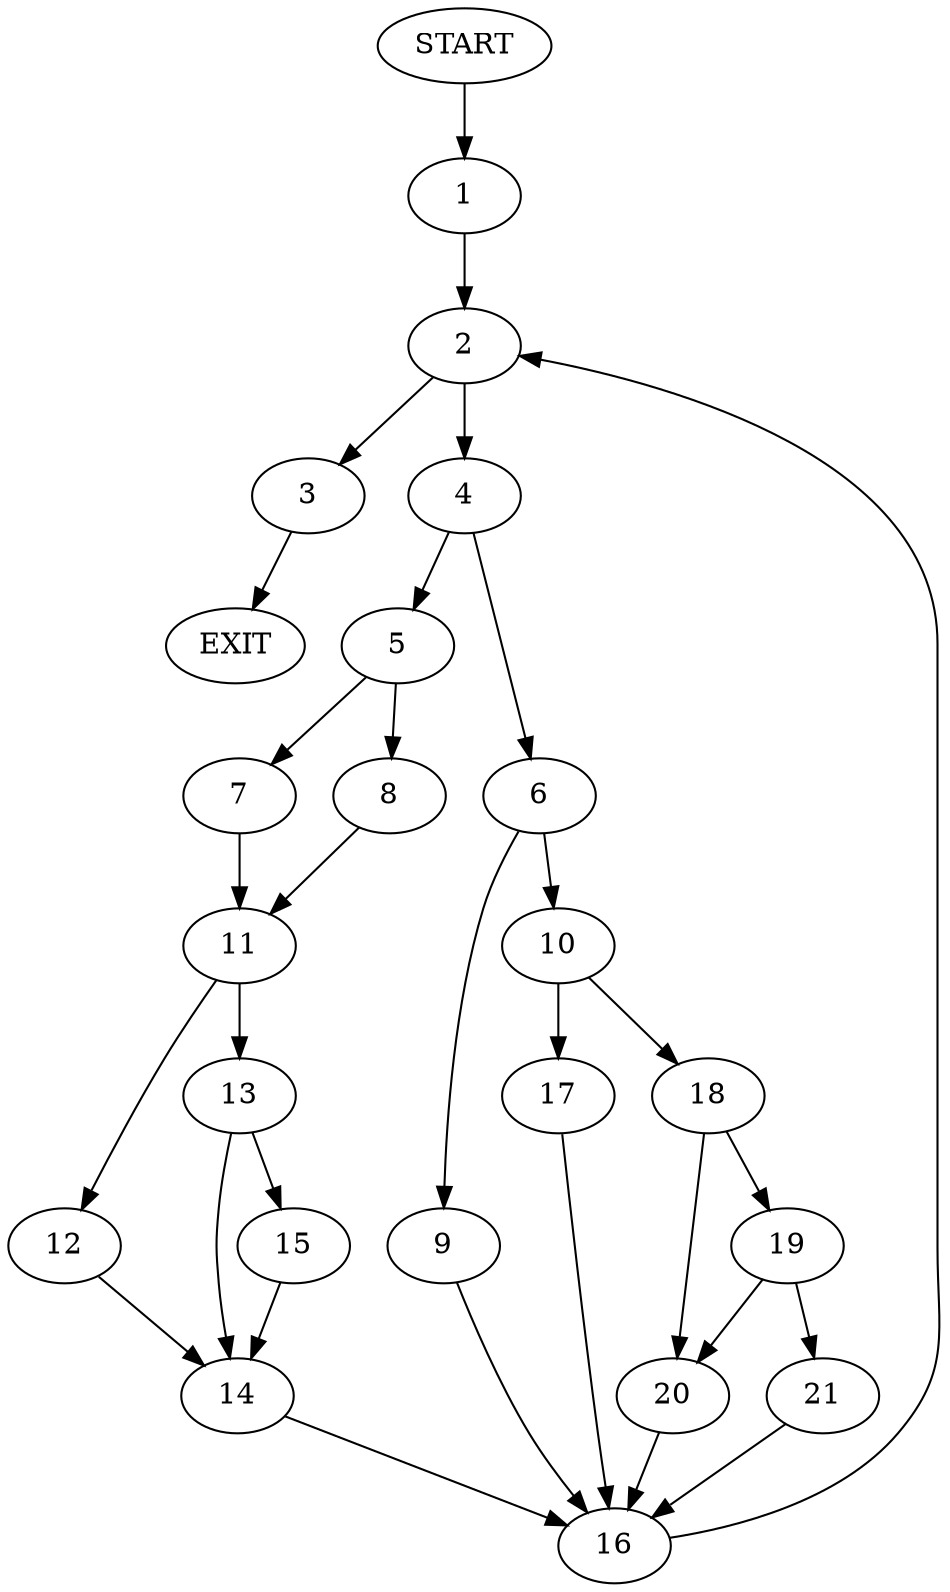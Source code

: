 digraph {
0 [label="START"]
22 [label="EXIT"]
0 -> 1
1 -> 2
2 -> 3
2 -> 4
3 -> 22
4 -> 5
4 -> 6
5 -> 7
5 -> 8
6 -> 9
6 -> 10
7 -> 11
8 -> 11
11 -> 12
11 -> 13
12 -> 14
13 -> 14
13 -> 15
14 -> 16
15 -> 14
16 -> 2
10 -> 17
10 -> 18
9 -> 16
18 -> 19
18 -> 20
17 -> 16
19 -> 21
19 -> 20
20 -> 16
21 -> 16
}
